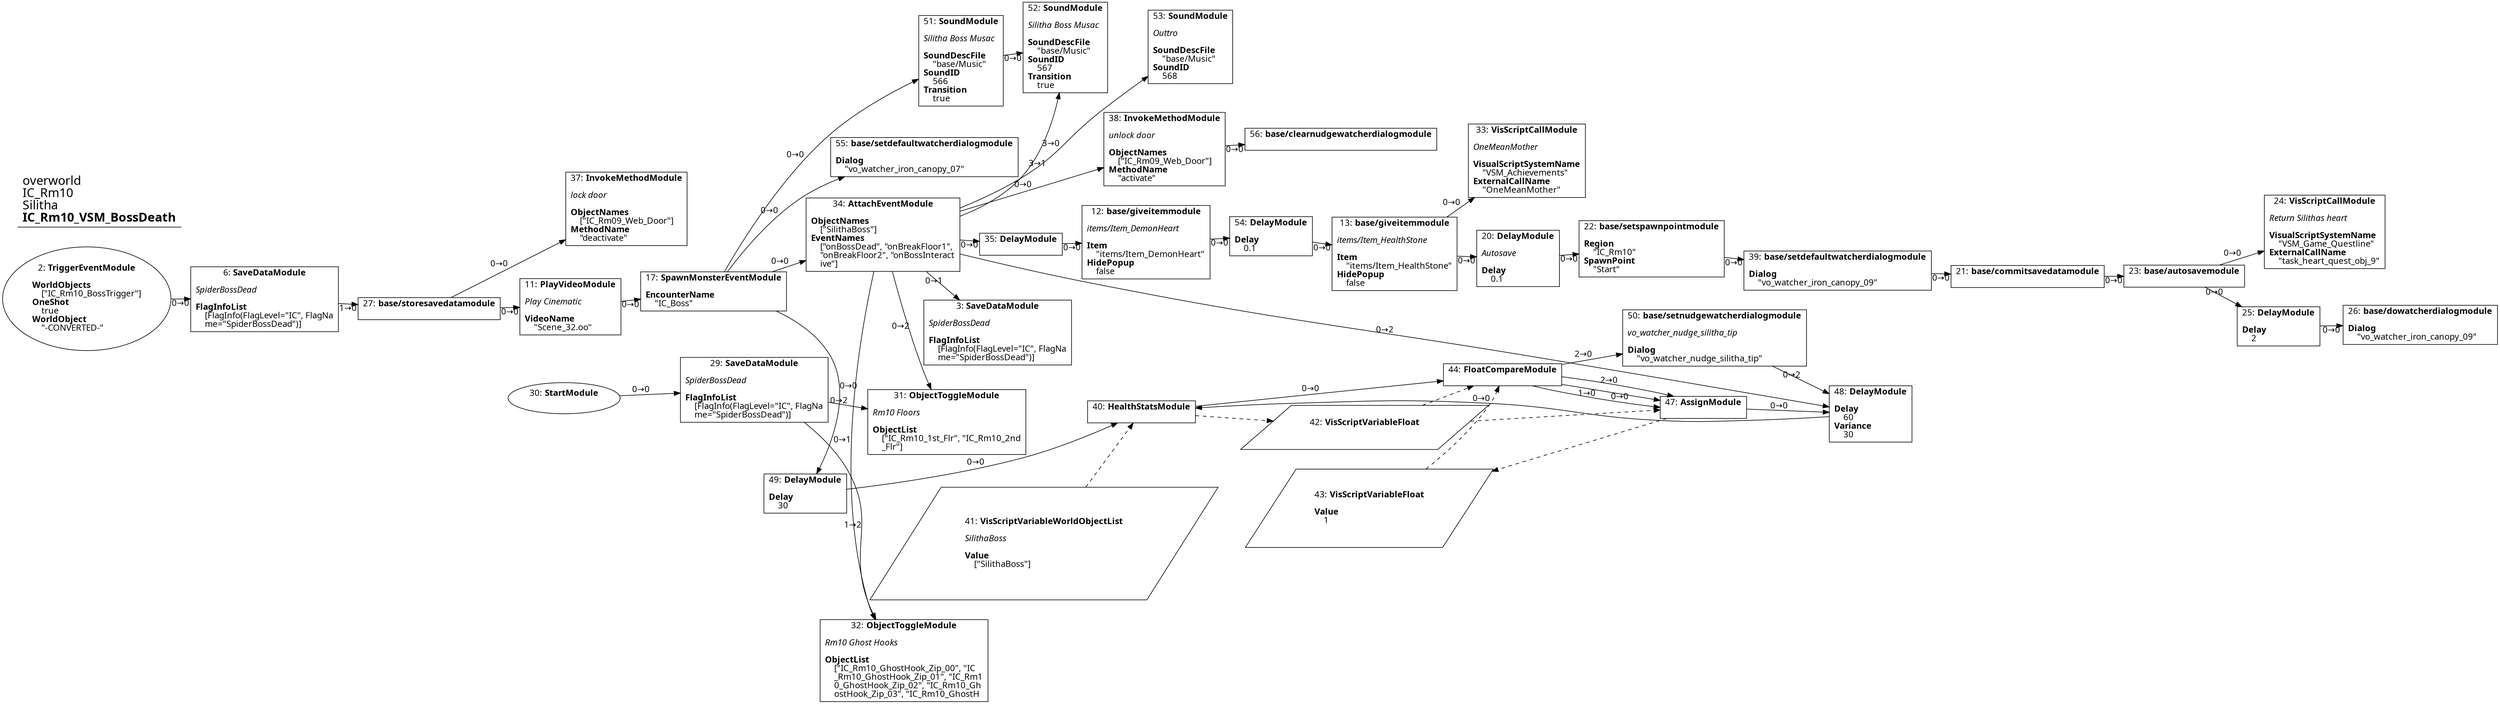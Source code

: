 digraph {
    layout = fdp;
    overlap = prism;
    sep = "+16";
    splines = spline;

    node [ shape = box ];

    graph [ fontname = "Segoe UI" ];
    node [ fontname = "Segoe UI" ];
    edge [ fontname = "Segoe UI" ];

    2 [ label = <2: <b>TriggerEventModule</b><br/><br/><b>WorldObjects</b><br align="left"/>    [&quot;IC_Rm10_BossTrigger&quot;]<br align="left"/><b>OneShot</b><br align="left"/>    true<br align="left"/><b>WorldObject</b><br align="left"/>    &quot;-CONVERTED-&quot;<br align="left"/>> ];
    2 [ shape = oval ]
    2 [ pos = "0.81600004,-0.23500001!" ];
    2 -> 6 [ label = "0→0" ];

    3 [ label = <3: <b>SaveDataModule</b><br/><br/><i>SpiderBossDead<br align="left"/></i><br align="left"/><b>FlagInfoList</b><br align="left"/>    [FlagInfo(FlagLevel=&quot;IC&quot;, FlagNa<br align="left"/>    me=&quot;SpiderBossDead&quot;)]<br align="left"/>> ];
    3 [ pos = "2.312,-0.49300003!" ];

    6 [ label = <6: <b>SaveDataModule</b><br/><br/><i>SpiderBossDead<br align="left"/></i><br align="left"/><b>FlagInfoList</b><br align="left"/>    [FlagInfo(FlagLevel=&quot;IC&quot;, FlagNa<br align="left"/>    me=&quot;SpiderBossDead&quot;)]<br align="left"/>> ];
    6 [ pos = "1.0890001,-0.23500001!" ];
    6 -> 27 [ label = "1→0" ];

    11 [ label = <11: <b>PlayVideoModule</b><br/><br/><i>Play Cinematic<br align="left"/></i><br align="left"/><b>VideoName</b><br align="left"/>    &quot;Scene_32.oo&quot;<br align="left"/>> ];
    11 [ pos = "1.5300001,-0.25800002!" ];
    11 -> 17 [ label = "0→0" ];

    12 [ label = <12: <b>base/giveitemmodule</b><br/><br/><i>items/Item_DemonHeart<br align="left"/></i><br align="left"/><b>Item</b><br align="left"/>    &quot;items/Item_DemonHeart&quot;<br align="left"/><b>HidePopup</b><br align="left"/>    false<br align="left"/>> ];
    12 [ pos = "2.46,-0.261!" ];
    12 -> 54 [ label = "0→0" ];

    13 [ label = <13: <b>base/giveitemmodule</b><br/><br/><i>items/Item_HealthStone<br align="left"/></i><br align="left"/><b>Item</b><br align="left"/>    &quot;items/Item_HealthStone&quot;<br align="left"/><b>HidePopup</b><br align="left"/>    false<br align="left"/>> ];
    13 [ pos = "2.802,-0.261!" ];
    13 -> 20 [ label = "0→0" ];
    13 -> 33 [ label = "0→0" ];

    17 [ label = <17: <b>SpawnMonsterEventModule</b><br/><br/><b>EncounterName</b><br align="left"/>    &quot;IC_Boss&quot;<br align="left"/>> ];
    17 [ pos = "1.7650001,-0.25800002!" ];
    17 -> 34 [ label = "0→0" ];
    17 -> 49 [ label = "0→0" ];
    17 -> 55 [ label = "0→0" ];
    17 -> 51 [ label = "0→0" ];

    20 [ label = <20: <b>DelayModule</b><br/><br/><i>Autosave<br align="left"/></i><br align="left"/><b>Delay</b><br align="left"/>    0.1<br align="left"/>> ];
    20 [ pos = "3.0080001,-0.26000002!" ];
    20 -> 22 [ label = "0→0" ];

    21 [ label = <21: <b>base/commitsavedatamodule</b><br/><br/>> ];
    21 [ pos = "3.7080002,-0.26000002!" ];
    21 -> 23 [ label = "0→0" ];

    22 [ label = <22: <b>base/setspawnpointmodule</b><br/><br/><b>Region</b><br align="left"/>    &quot;IC_Rm10&quot;<br align="left"/><b>SpawnPoint</b><br align="left"/>    &quot;Start&quot;<br align="left"/>> ];
    22 [ pos = "3.1950002,-0.26000002!" ];
    22 -> 39 [ label = "0→0" ];

    23 [ label = <23: <b>base/autosavemodule</b><br/><br/>> ];
    23 [ pos = "3.9670002,-0.26000002!" ];
    23 -> 24 [ label = "0→0" ];
    23 -> 25 [ label = "0→0" ];

    24 [ label = <24: <b>VisScriptCallModule</b><br/><br/><i>Return Silithas heart<br align="left"/></i><br align="left"/><b>VisualScriptSystemName</b><br align="left"/>    &quot;VSM_Game_Questline&quot;<br align="left"/><b>ExternalCallName</b><br align="left"/>    &quot;task_heart_quest_obj_9&quot;<br align="left"/>> ];
    24 [ pos = "4.155,-0.208!" ];

    25 [ label = <25: <b>DelayModule</b><br/><br/><b>Delay</b><br align="left"/>    2<br align="left"/>> ];
    25 [ pos = "4.151,-0.34500003!" ];
    25 -> 26 [ label = "0→0" ];

    26 [ label = <26: <b>base/dowatcherdialogmodule</b><br/><br/><b>Dialog</b><br align="left"/>    &quot;vo_watcher_iron_canopy_09&quot;<br align="left"/>> ];
    26 [ pos = "4.3320003,-0.34500003!" ];

    27 [ label = <27: <b>base/storesavedatamodule</b><br/><br/>> ];
    27 [ pos = "1.307,-0.25800002!" ];
    27 -> 11 [ label = "0→0" ];
    27 -> 37 [ label = "0→0" ];

    29 [ label = <29: <b>SaveDataModule</b><br/><br/><i>SpiderBossDead<br align="left"/></i><br align="left"/><b>FlagInfoList</b><br align="left"/>    [FlagInfo(FlagLevel=&quot;IC&quot;, FlagNa<br align="left"/>    me=&quot;SpiderBossDead&quot;)]<br align="left"/>> ];
    29 [ pos = "1.9190001,-0.69000006!" ];
    29 -> 31 [ label = "0→2" ];
    29 -> 32 [ label = "1→2" ];

    30 [ label = <30: <b>StartModule</b><br/><br/>> ];
    30 [ shape = oval ]
    30 [ pos = "1.692,-0.69000006!" ];
    30 -> 29 [ label = "0→0" ];

    31 [ label = <31: <b>ObjectToggleModule</b><br/><br/><i>Rm10 Floors<br align="left"/></i><br align="left"/><b>ObjectList</b><br align="left"/>    [&quot;IC_Rm10_1st_Flr&quot;, &quot;IC_Rm10_2nd<br align="left"/>    _Flr&quot;]<br align="left"/>> ];
    31 [ pos = "2.3200002,-0.64400005!" ];

    32 [ label = <32: <b>ObjectToggleModule</b><br/><br/><i>Rm10 Ghost Hooks<br align="left"/></i><br align="left"/><b>ObjectList</b><br align="left"/>    [&quot;IC_Rm10_GhostHook_Zip_00&quot;, &quot;IC<br align="left"/>    _Rm10_GhostHook_Zip_01&quot;, &quot;IC_Rm1<br align="left"/>    0_GhostHook_Zip_02&quot;, &quot;IC_Rm10_Gh<br align="left"/>    ostHook_Zip_03&quot;, &quot;IC_Rm10_GhostH<br align="left"/>> ];
    32 [ pos = "2.325,-1.041!" ];

    33 [ label = <33: <b>VisScriptCallModule</b><br/><br/><i>OneMeanMother<br align="left"/></i><br align="left"/><b>VisualScriptSystemName</b><br align="left"/>    &quot;VSM_Achievements&quot;<br align="left"/><b>ExternalCallName</b><br align="left"/>    &quot;OneMeanMother&quot;<br align="left"/>> ];
    33 [ pos = "3.006,-0.155!" ];

    34 [ label = <34: <b>AttachEventModule</b><br/><br/><b>ObjectNames</b><br align="left"/>    [&quot;SilithaBoss&quot;]<br align="left"/><b>EventNames</b><br align="left"/>    [&quot;onBossDead&quot;, &quot;onBreakFloor1&quot;, <br align="left"/>    &quot;onBreakFloor2&quot;, &quot;onBossInteract<br align="left"/>    ive&quot;]<br align="left"/>> ];
    34 [ pos = "2.0530002,-0.25800002!" ];
    34 -> 3 [ label = "0→1" ];
    34 -> 31 [ label = "0→2" ];
    34 -> 32 [ label = "0→1" ];
    34 -> 35 [ label = "0→0" ];
    34 -> 38 [ label = "0→0" ];
    34 -> 48 [ label = "0→2" ];
    34 -> 52 [ label = "3→1" ];
    34 -> 53 [ label = "3→0" ];

    35 [ label = <35: <b>DelayModule</b><br/><br/>> ];
    35 [ pos = "2.298,-0.261!" ];
    35 -> 12 [ label = "0→0" ];

    37 [ label = <37: <b>InvokeMethodModule</b><br/><br/><i>lock door<br align="left"/></i><br align="left"/><b>ObjectNames</b><br align="left"/>    [&quot;IC_Rm09_Web_Door&quot;]<br align="left"/><b>MethodName</b><br align="left"/>    &quot;deactivate&quot;<br align="left"/>> ];
    37 [ pos = "1.5280001,-0.094000004!" ];

    38 [ label = <38: <b>InvokeMethodModule</b><br/><br/><i>unlock door<br align="left"/></i><br align="left"/><b>ObjectNames</b><br align="left"/>    [&quot;IC_Rm09_Web_Door&quot;]<br align="left"/><b>MethodName</b><br align="left"/>    &quot;activate&quot;<br align="left"/>> ];
    38 [ pos = "2.456,-0.091000006!" ];
    38 -> 56 [ label = "0→0" ];

    39 [ label = <39: <b>base/setdefaultwatcherdialogmodule</b><br/><br/><b>Dialog</b><br align="left"/>    &quot;vo_watcher_iron_canopy_09&quot;<br align="left"/>> ];
    39 [ pos = "3.4180002,-0.26000002!" ];
    39 -> 21 [ label = "0→0" ];

    40 [ label = <40: <b>HealthStatsModule</b><br/><br/>> ];
    40 [ pos = "2.6910002,-0.83900005!" ];
    40 -> 44 [ label = "0→0" ];
    41 -> 40 [ style = dashed ];
    40 -> 42 [ style = dashed ];

    41 [ label = <41: <b>VisScriptVariableWorldObjectList</b><br/><br/><i>SilithaBoss<br align="left"/></i><br align="left"/><b>Value</b><br align="left"/>    [&quot;SilithaBoss&quot;]<br align="left"/>> ];
    41 [ shape = parallelogram ]
    41 [ pos = "2.4580002,-0.89000005!" ];

    42 [ label = <42: <b>VisScriptVariableFloat</b><br/><br/>> ];
    42 [ shape = parallelogram ]
    42 [ pos = "2.8960001,-0.91300005!" ];

    43 [ label = <43: <b>VisScriptVariableFloat</b><br/><br/><b>Value</b><br align="left"/>    1<br align="left"/>> ];
    43 [ shape = parallelogram ]
    43 [ pos = "2.8990002,-0.97200006!" ];

    44 [ label = <44: <b>FloatCompareModule</b><br/><br/>> ];
    44 [ pos = "3.0570002,-0.83900005!" ];
    44 -> 47 [ label = "2→0" ];
    44 -> 47 [ label = "1→0" ];
    44 -> 47 [ label = "0→0" ];
    44 -> 50 [ label = "2→0" ];
    43 -> 44 [ style = dashed ];
    42 -> 44 [ style = dashed ];

    47 [ label = <47: <b>AssignModule</b><br/><br/>> ];
    47 [ pos = "3.3160002,-0.86200005!" ];
    47 -> 48 [ label = "0→0" ];
    42 -> 47 [ style = dashed ];
    47 -> 43 [ style = dashed ];

    48 [ label = <48: <b>DelayModule</b><br/><br/><b>Delay</b><br align="left"/>    60<br align="left"/><b>Variance</b><br align="left"/>    30<br align="left"/>> ];
    48 [ pos = "3.4940002,-0.86200005!" ];
    48 -> 40 [ label = "0→0" ];

    49 [ label = <49: <b>DelayModule</b><br/><br/><b>Delay</b><br align="left"/>    30<br align="left"/>> ];
    49 [ pos = "2.319,-0.83900005!" ];
    49 -> 40 [ label = "0→0" ];

    50 [ label = <50: <b>base/setnudgewatcherdialogmodule</b><br/><br/><i>vo_watcher_nudge_silitha_tip<br align="left"/></i><br align="left"/><b>Dialog</b><br align="left"/>    &quot;vo_watcher_nudge_silitha_tip&quot;<br align="left"/>> ];
    50 [ pos = "3.2610002,-0.70400006!" ];
    50 -> 48 [ label = "0→2" ];

    51 [ label = <51: <b>SoundModule</b><br/><br/><i>Silitha Boss Musac<br align="left"/></i><br align="left"/><b>SoundDescFile</b><br align="left"/>    &quot;base/Music&quot;<br align="left"/><b>SoundID</b><br align="left"/>    566<br align="left"/><b>Transition</b><br align="left"/>    true<br align="left"/>> ];
    51 [ pos = "2.0500002,0.098000005!" ];
    51 -> 52 [ label = "0→0" ];

    52 [ label = <52: <b>SoundModule</b><br/><br/><i>Silitha Boss Musac<br align="left"/></i><br align="left"/><b>SoundDescFile</b><br align="left"/>    &quot;base/Music&quot;<br align="left"/><b>SoundID</b><br align="left"/>    567<br align="left"/><b>Transition</b><br align="left"/>    true<br align="left"/>> ];
    52 [ pos = "2.276,0.097!" ];

    53 [ label = <53: <b>SoundModule</b><br/><br/><i>Outtro<br align="left"/></i><br align="left"/><b>SoundDescFile</b><br align="left"/>    &quot;base/Music&quot;<br align="left"/><b>SoundID</b><br align="left"/>    568<br align="left"/>> ];
    53 [ pos = "2.4780002,0.102000006!" ];

    54 [ label = <54: <b>DelayModule</b><br/><br/><b>Delay</b><br align="left"/>    0.1<br align="left"/>> ];
    54 [ pos = "2.634,-0.261!" ];
    54 -> 13 [ label = "0→0" ];

    55 [ label = <55: <b>base/setdefaultwatcherdialogmodule</b><br/><br/><b>Dialog</b><br align="left"/>    &quot;vo_watcher_iron_canopy_07&quot;<br align="left"/>> ];
    55 [ pos = "2.0540001,-0.157!" ];

    56 [ label = <56: <b>base/clearnudgewatcherdialogmodule</b><br/><br/>> ];
    56 [ pos = "2.6520002,-0.091000006!" ];

    title [ pos = "0.81500006,0.10300001!" ];
    title [ shape = underline ];
    title [ label = <<font point-size="20">overworld<br align="left"/>IC_Rm10<br align="left"/>Silitha<br align="left"/><b>IC_Rm10_VSM_BossDeath</b><br align="left"/></font>> ];
}
